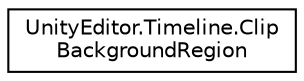digraph "Graphical Class Hierarchy"
{
 // LATEX_PDF_SIZE
  edge [fontname="Helvetica",fontsize="10",labelfontname="Helvetica",labelfontsize="10"];
  node [fontname="Helvetica",fontsize="10",shape=record];
  rankdir="LR";
  Node0 [label="UnityEditor.Timeline.Clip\lBackgroundRegion",height=0.2,width=0.4,color="black", fillcolor="white", style="filled",URL="$struct_unity_editor_1_1_timeline_1_1_clip_background_region.html",tooltip="Description of the on-screen area where a clip is drawn"];
}
